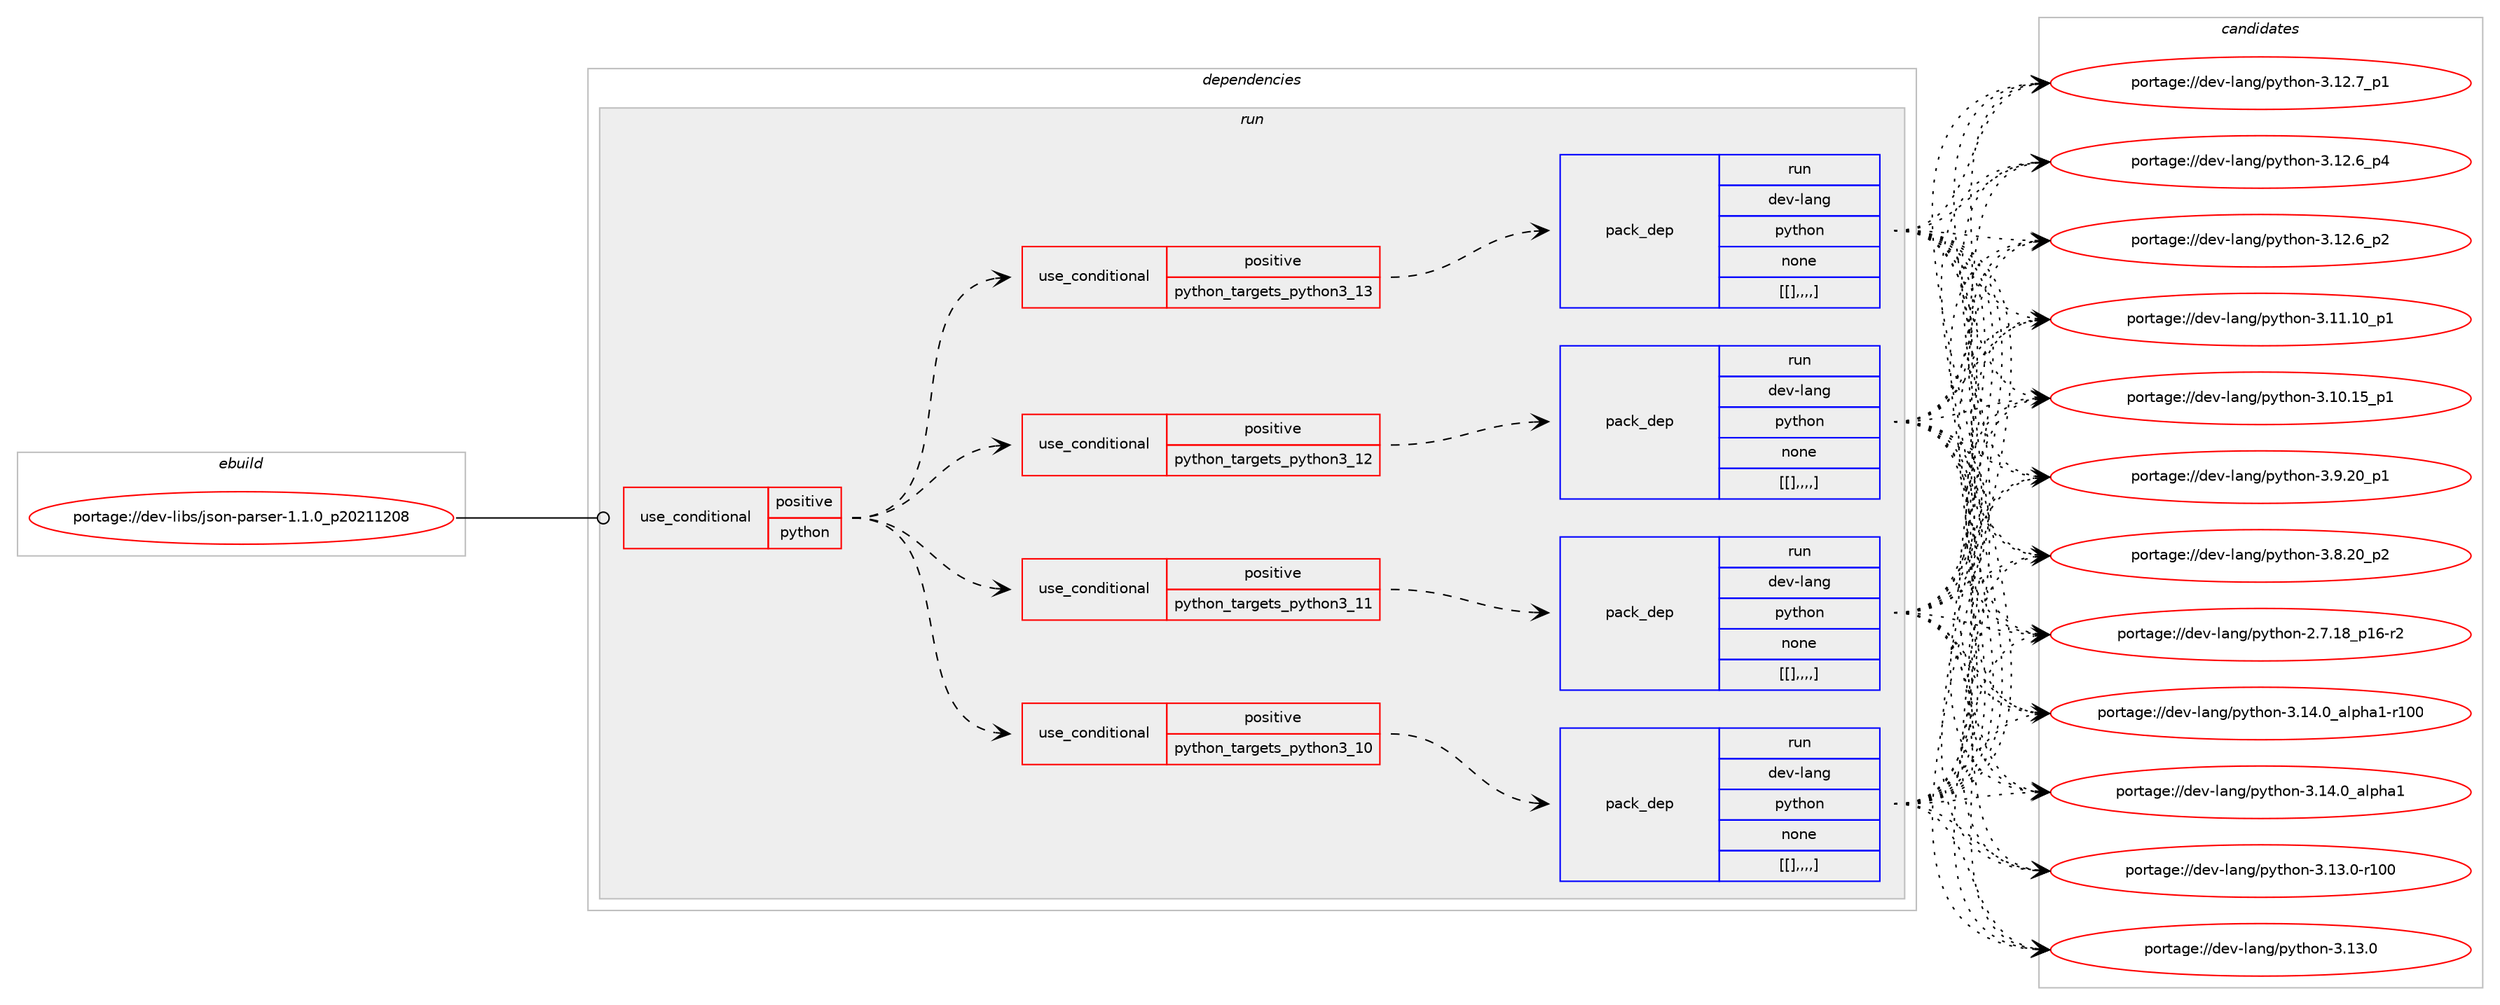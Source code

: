 digraph prolog {

# *************
# Graph options
# *************

newrank=true;
concentrate=true;
compound=true;
graph [rankdir=LR,fontname=Helvetica,fontsize=10,ranksep=1.5];#, ranksep=2.5, nodesep=0.2];
edge  [arrowhead=vee];
node  [fontname=Helvetica,fontsize=10];

# **********
# The ebuild
# **********

subgraph cluster_leftcol {
color=gray;
label=<<i>ebuild</i>>;
id [label="portage://dev-libs/json-parser-1.1.0_p20211208", color=red, width=4, href="../dev-libs/json-parser-1.1.0_p20211208.svg"];
}

# ****************
# The dependencies
# ****************

subgraph cluster_midcol {
color=gray;
label=<<i>dependencies</i>>;
subgraph cluster_compile {
fillcolor="#eeeeee";
style=filled;
label=<<i>compile</i>>;
}
subgraph cluster_compileandrun {
fillcolor="#eeeeee";
style=filled;
label=<<i>compile and run</i>>;
}
subgraph cluster_run {
fillcolor="#eeeeee";
style=filled;
label=<<i>run</i>>;
subgraph cond27811 {
dependency111654 [label=<<TABLE BORDER="0" CELLBORDER="1" CELLSPACING="0" CELLPADDING="4"><TR><TD ROWSPAN="3" CELLPADDING="10">use_conditional</TD></TR><TR><TD>positive</TD></TR><TR><TD>python</TD></TR></TABLE>>, shape=none, color=red];
subgraph cond27826 {
dependency111692 [label=<<TABLE BORDER="0" CELLBORDER="1" CELLSPACING="0" CELLPADDING="4"><TR><TD ROWSPAN="3" CELLPADDING="10">use_conditional</TD></TR><TR><TD>positive</TD></TR><TR><TD>python_targets_python3_10</TD></TR></TABLE>>, shape=none, color=red];
subgraph pack82649 {
dependency111714 [label=<<TABLE BORDER="0" CELLBORDER="1" CELLSPACING="0" CELLPADDING="4" WIDTH="220"><TR><TD ROWSPAN="6" CELLPADDING="30">pack_dep</TD></TR><TR><TD WIDTH="110">run</TD></TR><TR><TD>dev-lang</TD></TR><TR><TD>python</TD></TR><TR><TD>none</TD></TR><TR><TD>[[],,,,]</TD></TR></TABLE>>, shape=none, color=blue];
}
dependency111692:e -> dependency111714:w [weight=20,style="dashed",arrowhead="vee"];
}
dependency111654:e -> dependency111692:w [weight=20,style="dashed",arrowhead="vee"];
subgraph cond27861 {
dependency111835 [label=<<TABLE BORDER="0" CELLBORDER="1" CELLSPACING="0" CELLPADDING="4"><TR><TD ROWSPAN="3" CELLPADDING="10">use_conditional</TD></TR><TR><TD>positive</TD></TR><TR><TD>python_targets_python3_11</TD></TR></TABLE>>, shape=none, color=red];
subgraph pack82726 {
dependency111856 [label=<<TABLE BORDER="0" CELLBORDER="1" CELLSPACING="0" CELLPADDING="4" WIDTH="220"><TR><TD ROWSPAN="6" CELLPADDING="30">pack_dep</TD></TR><TR><TD WIDTH="110">run</TD></TR><TR><TD>dev-lang</TD></TR><TR><TD>python</TD></TR><TR><TD>none</TD></TR><TR><TD>[[],,,,]</TD></TR></TABLE>>, shape=none, color=blue];
}
dependency111835:e -> dependency111856:w [weight=20,style="dashed",arrowhead="vee"];
}
dependency111654:e -> dependency111835:w [weight=20,style="dashed",arrowhead="vee"];
subgraph cond27914 {
dependency111935 [label=<<TABLE BORDER="0" CELLBORDER="1" CELLSPACING="0" CELLPADDING="4"><TR><TD ROWSPAN="3" CELLPADDING="10">use_conditional</TD></TR><TR><TD>positive</TD></TR><TR><TD>python_targets_python3_12</TD></TR></TABLE>>, shape=none, color=red];
subgraph pack82793 {
dependency112015 [label=<<TABLE BORDER="0" CELLBORDER="1" CELLSPACING="0" CELLPADDING="4" WIDTH="220"><TR><TD ROWSPAN="6" CELLPADDING="30">pack_dep</TD></TR><TR><TD WIDTH="110">run</TD></TR><TR><TD>dev-lang</TD></TR><TR><TD>python</TD></TR><TR><TD>none</TD></TR><TR><TD>[[],,,,]</TD></TR></TABLE>>, shape=none, color=blue];
}
dependency111935:e -> dependency112015:w [weight=20,style="dashed",arrowhead="vee"];
}
dependency111654:e -> dependency111935:w [weight=20,style="dashed",arrowhead="vee"];
subgraph cond27958 {
dependency112035 [label=<<TABLE BORDER="0" CELLBORDER="1" CELLSPACING="0" CELLPADDING="4"><TR><TD ROWSPAN="3" CELLPADDING="10">use_conditional</TD></TR><TR><TD>positive</TD></TR><TR><TD>python_targets_python3_13</TD></TR></TABLE>>, shape=none, color=red];
subgraph pack82861 {
dependency112091 [label=<<TABLE BORDER="0" CELLBORDER="1" CELLSPACING="0" CELLPADDING="4" WIDTH="220"><TR><TD ROWSPAN="6" CELLPADDING="30">pack_dep</TD></TR><TR><TD WIDTH="110">run</TD></TR><TR><TD>dev-lang</TD></TR><TR><TD>python</TD></TR><TR><TD>none</TD></TR><TR><TD>[[],,,,]</TD></TR></TABLE>>, shape=none, color=blue];
}
dependency112035:e -> dependency112091:w [weight=20,style="dashed",arrowhead="vee"];
}
dependency111654:e -> dependency112035:w [weight=20,style="dashed",arrowhead="vee"];
}
id:e -> dependency111654:w [weight=20,style="solid",arrowhead="odot"];
}
}

# **************
# The candidates
# **************

subgraph cluster_choices {
rank=same;
color=gray;
label=<<i>candidates</i>>;

subgraph choice81249 {
color=black;
nodesep=1;
choice100101118451089711010347112121116104111110455146495246489597108112104974945114494848 [label="portage://dev-lang/python-3.14.0_alpha1-r100", color=red, width=4,href="../dev-lang/python-3.14.0_alpha1-r100.svg"];
choice1001011184510897110103471121211161041111104551464952464895971081121049749 [label="portage://dev-lang/python-3.14.0_alpha1", color=red, width=4,href="../dev-lang/python-3.14.0_alpha1.svg"];
choice1001011184510897110103471121211161041111104551464951464845114494848 [label="portage://dev-lang/python-3.13.0-r100", color=red, width=4,href="../dev-lang/python-3.13.0-r100.svg"];
choice10010111845108971101034711212111610411111045514649514648 [label="portage://dev-lang/python-3.13.0", color=red, width=4,href="../dev-lang/python-3.13.0.svg"];
choice100101118451089711010347112121116104111110455146495046559511249 [label="portage://dev-lang/python-3.12.7_p1", color=red, width=4,href="../dev-lang/python-3.12.7_p1.svg"];
choice100101118451089711010347112121116104111110455146495046549511252 [label="portage://dev-lang/python-3.12.6_p4", color=red, width=4,href="../dev-lang/python-3.12.6_p4.svg"];
choice100101118451089711010347112121116104111110455146495046549511250 [label="portage://dev-lang/python-3.12.6_p2", color=red, width=4,href="../dev-lang/python-3.12.6_p2.svg"];
choice10010111845108971101034711212111610411111045514649494649489511249 [label="portage://dev-lang/python-3.11.10_p1", color=red, width=4,href="../dev-lang/python-3.11.10_p1.svg"];
choice10010111845108971101034711212111610411111045514649484649539511249 [label="portage://dev-lang/python-3.10.15_p1", color=red, width=4,href="../dev-lang/python-3.10.15_p1.svg"];
choice100101118451089711010347112121116104111110455146574650489511249 [label="portage://dev-lang/python-3.9.20_p1", color=red, width=4,href="../dev-lang/python-3.9.20_p1.svg"];
choice100101118451089711010347112121116104111110455146564650489511250 [label="portage://dev-lang/python-3.8.20_p2", color=red, width=4,href="../dev-lang/python-3.8.20_p2.svg"];
choice100101118451089711010347112121116104111110455046554649569511249544511450 [label="portage://dev-lang/python-2.7.18_p16-r2", color=red, width=4,href="../dev-lang/python-2.7.18_p16-r2.svg"];
dependency111714:e -> choice100101118451089711010347112121116104111110455146495246489597108112104974945114494848:w [style=dotted,weight="100"];
dependency111714:e -> choice1001011184510897110103471121211161041111104551464952464895971081121049749:w [style=dotted,weight="100"];
dependency111714:e -> choice1001011184510897110103471121211161041111104551464951464845114494848:w [style=dotted,weight="100"];
dependency111714:e -> choice10010111845108971101034711212111610411111045514649514648:w [style=dotted,weight="100"];
dependency111714:e -> choice100101118451089711010347112121116104111110455146495046559511249:w [style=dotted,weight="100"];
dependency111714:e -> choice100101118451089711010347112121116104111110455146495046549511252:w [style=dotted,weight="100"];
dependency111714:e -> choice100101118451089711010347112121116104111110455146495046549511250:w [style=dotted,weight="100"];
dependency111714:e -> choice10010111845108971101034711212111610411111045514649494649489511249:w [style=dotted,weight="100"];
dependency111714:e -> choice10010111845108971101034711212111610411111045514649484649539511249:w [style=dotted,weight="100"];
dependency111714:e -> choice100101118451089711010347112121116104111110455146574650489511249:w [style=dotted,weight="100"];
dependency111714:e -> choice100101118451089711010347112121116104111110455146564650489511250:w [style=dotted,weight="100"];
dependency111714:e -> choice100101118451089711010347112121116104111110455046554649569511249544511450:w [style=dotted,weight="100"];
}
subgraph choice81272 {
color=black;
nodesep=1;
choice100101118451089711010347112121116104111110455146495246489597108112104974945114494848 [label="portage://dev-lang/python-3.14.0_alpha1-r100", color=red, width=4,href="../dev-lang/python-3.14.0_alpha1-r100.svg"];
choice1001011184510897110103471121211161041111104551464952464895971081121049749 [label="portage://dev-lang/python-3.14.0_alpha1", color=red, width=4,href="../dev-lang/python-3.14.0_alpha1.svg"];
choice1001011184510897110103471121211161041111104551464951464845114494848 [label="portage://dev-lang/python-3.13.0-r100", color=red, width=4,href="../dev-lang/python-3.13.0-r100.svg"];
choice10010111845108971101034711212111610411111045514649514648 [label="portage://dev-lang/python-3.13.0", color=red, width=4,href="../dev-lang/python-3.13.0.svg"];
choice100101118451089711010347112121116104111110455146495046559511249 [label="portage://dev-lang/python-3.12.7_p1", color=red, width=4,href="../dev-lang/python-3.12.7_p1.svg"];
choice100101118451089711010347112121116104111110455146495046549511252 [label="portage://dev-lang/python-3.12.6_p4", color=red, width=4,href="../dev-lang/python-3.12.6_p4.svg"];
choice100101118451089711010347112121116104111110455146495046549511250 [label="portage://dev-lang/python-3.12.6_p2", color=red, width=4,href="../dev-lang/python-3.12.6_p2.svg"];
choice10010111845108971101034711212111610411111045514649494649489511249 [label="portage://dev-lang/python-3.11.10_p1", color=red, width=4,href="../dev-lang/python-3.11.10_p1.svg"];
choice10010111845108971101034711212111610411111045514649484649539511249 [label="portage://dev-lang/python-3.10.15_p1", color=red, width=4,href="../dev-lang/python-3.10.15_p1.svg"];
choice100101118451089711010347112121116104111110455146574650489511249 [label="portage://dev-lang/python-3.9.20_p1", color=red, width=4,href="../dev-lang/python-3.9.20_p1.svg"];
choice100101118451089711010347112121116104111110455146564650489511250 [label="portage://dev-lang/python-3.8.20_p2", color=red, width=4,href="../dev-lang/python-3.8.20_p2.svg"];
choice100101118451089711010347112121116104111110455046554649569511249544511450 [label="portage://dev-lang/python-2.7.18_p16-r2", color=red, width=4,href="../dev-lang/python-2.7.18_p16-r2.svg"];
dependency111856:e -> choice100101118451089711010347112121116104111110455146495246489597108112104974945114494848:w [style=dotted,weight="100"];
dependency111856:e -> choice1001011184510897110103471121211161041111104551464952464895971081121049749:w [style=dotted,weight="100"];
dependency111856:e -> choice1001011184510897110103471121211161041111104551464951464845114494848:w [style=dotted,weight="100"];
dependency111856:e -> choice10010111845108971101034711212111610411111045514649514648:w [style=dotted,weight="100"];
dependency111856:e -> choice100101118451089711010347112121116104111110455146495046559511249:w [style=dotted,weight="100"];
dependency111856:e -> choice100101118451089711010347112121116104111110455146495046549511252:w [style=dotted,weight="100"];
dependency111856:e -> choice100101118451089711010347112121116104111110455146495046549511250:w [style=dotted,weight="100"];
dependency111856:e -> choice10010111845108971101034711212111610411111045514649494649489511249:w [style=dotted,weight="100"];
dependency111856:e -> choice10010111845108971101034711212111610411111045514649484649539511249:w [style=dotted,weight="100"];
dependency111856:e -> choice100101118451089711010347112121116104111110455146574650489511249:w [style=dotted,weight="100"];
dependency111856:e -> choice100101118451089711010347112121116104111110455146564650489511250:w [style=dotted,weight="100"];
dependency111856:e -> choice100101118451089711010347112121116104111110455046554649569511249544511450:w [style=dotted,weight="100"];
}
subgraph choice81282 {
color=black;
nodesep=1;
choice100101118451089711010347112121116104111110455146495246489597108112104974945114494848 [label="portage://dev-lang/python-3.14.0_alpha1-r100", color=red, width=4,href="../dev-lang/python-3.14.0_alpha1-r100.svg"];
choice1001011184510897110103471121211161041111104551464952464895971081121049749 [label="portage://dev-lang/python-3.14.0_alpha1", color=red, width=4,href="../dev-lang/python-3.14.0_alpha1.svg"];
choice1001011184510897110103471121211161041111104551464951464845114494848 [label="portage://dev-lang/python-3.13.0-r100", color=red, width=4,href="../dev-lang/python-3.13.0-r100.svg"];
choice10010111845108971101034711212111610411111045514649514648 [label="portage://dev-lang/python-3.13.0", color=red, width=4,href="../dev-lang/python-3.13.0.svg"];
choice100101118451089711010347112121116104111110455146495046559511249 [label="portage://dev-lang/python-3.12.7_p1", color=red, width=4,href="../dev-lang/python-3.12.7_p1.svg"];
choice100101118451089711010347112121116104111110455146495046549511252 [label="portage://dev-lang/python-3.12.6_p4", color=red, width=4,href="../dev-lang/python-3.12.6_p4.svg"];
choice100101118451089711010347112121116104111110455146495046549511250 [label="portage://dev-lang/python-3.12.6_p2", color=red, width=4,href="../dev-lang/python-3.12.6_p2.svg"];
choice10010111845108971101034711212111610411111045514649494649489511249 [label="portage://dev-lang/python-3.11.10_p1", color=red, width=4,href="../dev-lang/python-3.11.10_p1.svg"];
choice10010111845108971101034711212111610411111045514649484649539511249 [label="portage://dev-lang/python-3.10.15_p1", color=red, width=4,href="../dev-lang/python-3.10.15_p1.svg"];
choice100101118451089711010347112121116104111110455146574650489511249 [label="portage://dev-lang/python-3.9.20_p1", color=red, width=4,href="../dev-lang/python-3.9.20_p1.svg"];
choice100101118451089711010347112121116104111110455146564650489511250 [label="portage://dev-lang/python-3.8.20_p2", color=red, width=4,href="../dev-lang/python-3.8.20_p2.svg"];
choice100101118451089711010347112121116104111110455046554649569511249544511450 [label="portage://dev-lang/python-2.7.18_p16-r2", color=red, width=4,href="../dev-lang/python-2.7.18_p16-r2.svg"];
dependency112015:e -> choice100101118451089711010347112121116104111110455146495246489597108112104974945114494848:w [style=dotted,weight="100"];
dependency112015:e -> choice1001011184510897110103471121211161041111104551464952464895971081121049749:w [style=dotted,weight="100"];
dependency112015:e -> choice1001011184510897110103471121211161041111104551464951464845114494848:w [style=dotted,weight="100"];
dependency112015:e -> choice10010111845108971101034711212111610411111045514649514648:w [style=dotted,weight="100"];
dependency112015:e -> choice100101118451089711010347112121116104111110455146495046559511249:w [style=dotted,weight="100"];
dependency112015:e -> choice100101118451089711010347112121116104111110455146495046549511252:w [style=dotted,weight="100"];
dependency112015:e -> choice100101118451089711010347112121116104111110455146495046549511250:w [style=dotted,weight="100"];
dependency112015:e -> choice10010111845108971101034711212111610411111045514649494649489511249:w [style=dotted,weight="100"];
dependency112015:e -> choice10010111845108971101034711212111610411111045514649484649539511249:w [style=dotted,weight="100"];
dependency112015:e -> choice100101118451089711010347112121116104111110455146574650489511249:w [style=dotted,weight="100"];
dependency112015:e -> choice100101118451089711010347112121116104111110455146564650489511250:w [style=dotted,weight="100"];
dependency112015:e -> choice100101118451089711010347112121116104111110455046554649569511249544511450:w [style=dotted,weight="100"];
}
subgraph choice81301 {
color=black;
nodesep=1;
choice100101118451089711010347112121116104111110455146495246489597108112104974945114494848 [label="portage://dev-lang/python-3.14.0_alpha1-r100", color=red, width=4,href="../dev-lang/python-3.14.0_alpha1-r100.svg"];
choice1001011184510897110103471121211161041111104551464952464895971081121049749 [label="portage://dev-lang/python-3.14.0_alpha1", color=red, width=4,href="../dev-lang/python-3.14.0_alpha1.svg"];
choice1001011184510897110103471121211161041111104551464951464845114494848 [label="portage://dev-lang/python-3.13.0-r100", color=red, width=4,href="../dev-lang/python-3.13.0-r100.svg"];
choice10010111845108971101034711212111610411111045514649514648 [label="portage://dev-lang/python-3.13.0", color=red, width=4,href="../dev-lang/python-3.13.0.svg"];
choice100101118451089711010347112121116104111110455146495046559511249 [label="portage://dev-lang/python-3.12.7_p1", color=red, width=4,href="../dev-lang/python-3.12.7_p1.svg"];
choice100101118451089711010347112121116104111110455146495046549511252 [label="portage://dev-lang/python-3.12.6_p4", color=red, width=4,href="../dev-lang/python-3.12.6_p4.svg"];
choice100101118451089711010347112121116104111110455146495046549511250 [label="portage://dev-lang/python-3.12.6_p2", color=red, width=4,href="../dev-lang/python-3.12.6_p2.svg"];
choice10010111845108971101034711212111610411111045514649494649489511249 [label="portage://dev-lang/python-3.11.10_p1", color=red, width=4,href="../dev-lang/python-3.11.10_p1.svg"];
choice10010111845108971101034711212111610411111045514649484649539511249 [label="portage://dev-lang/python-3.10.15_p1", color=red, width=4,href="../dev-lang/python-3.10.15_p1.svg"];
choice100101118451089711010347112121116104111110455146574650489511249 [label="portage://dev-lang/python-3.9.20_p1", color=red, width=4,href="../dev-lang/python-3.9.20_p1.svg"];
choice100101118451089711010347112121116104111110455146564650489511250 [label="portage://dev-lang/python-3.8.20_p2", color=red, width=4,href="../dev-lang/python-3.8.20_p2.svg"];
choice100101118451089711010347112121116104111110455046554649569511249544511450 [label="portage://dev-lang/python-2.7.18_p16-r2", color=red, width=4,href="../dev-lang/python-2.7.18_p16-r2.svg"];
dependency112091:e -> choice100101118451089711010347112121116104111110455146495246489597108112104974945114494848:w [style=dotted,weight="100"];
dependency112091:e -> choice1001011184510897110103471121211161041111104551464952464895971081121049749:w [style=dotted,weight="100"];
dependency112091:e -> choice1001011184510897110103471121211161041111104551464951464845114494848:w [style=dotted,weight="100"];
dependency112091:e -> choice10010111845108971101034711212111610411111045514649514648:w [style=dotted,weight="100"];
dependency112091:e -> choice100101118451089711010347112121116104111110455146495046559511249:w [style=dotted,weight="100"];
dependency112091:e -> choice100101118451089711010347112121116104111110455146495046549511252:w [style=dotted,weight="100"];
dependency112091:e -> choice100101118451089711010347112121116104111110455146495046549511250:w [style=dotted,weight="100"];
dependency112091:e -> choice10010111845108971101034711212111610411111045514649494649489511249:w [style=dotted,weight="100"];
dependency112091:e -> choice10010111845108971101034711212111610411111045514649484649539511249:w [style=dotted,weight="100"];
dependency112091:e -> choice100101118451089711010347112121116104111110455146574650489511249:w [style=dotted,weight="100"];
dependency112091:e -> choice100101118451089711010347112121116104111110455146564650489511250:w [style=dotted,weight="100"];
dependency112091:e -> choice100101118451089711010347112121116104111110455046554649569511249544511450:w [style=dotted,weight="100"];
}
}

}
